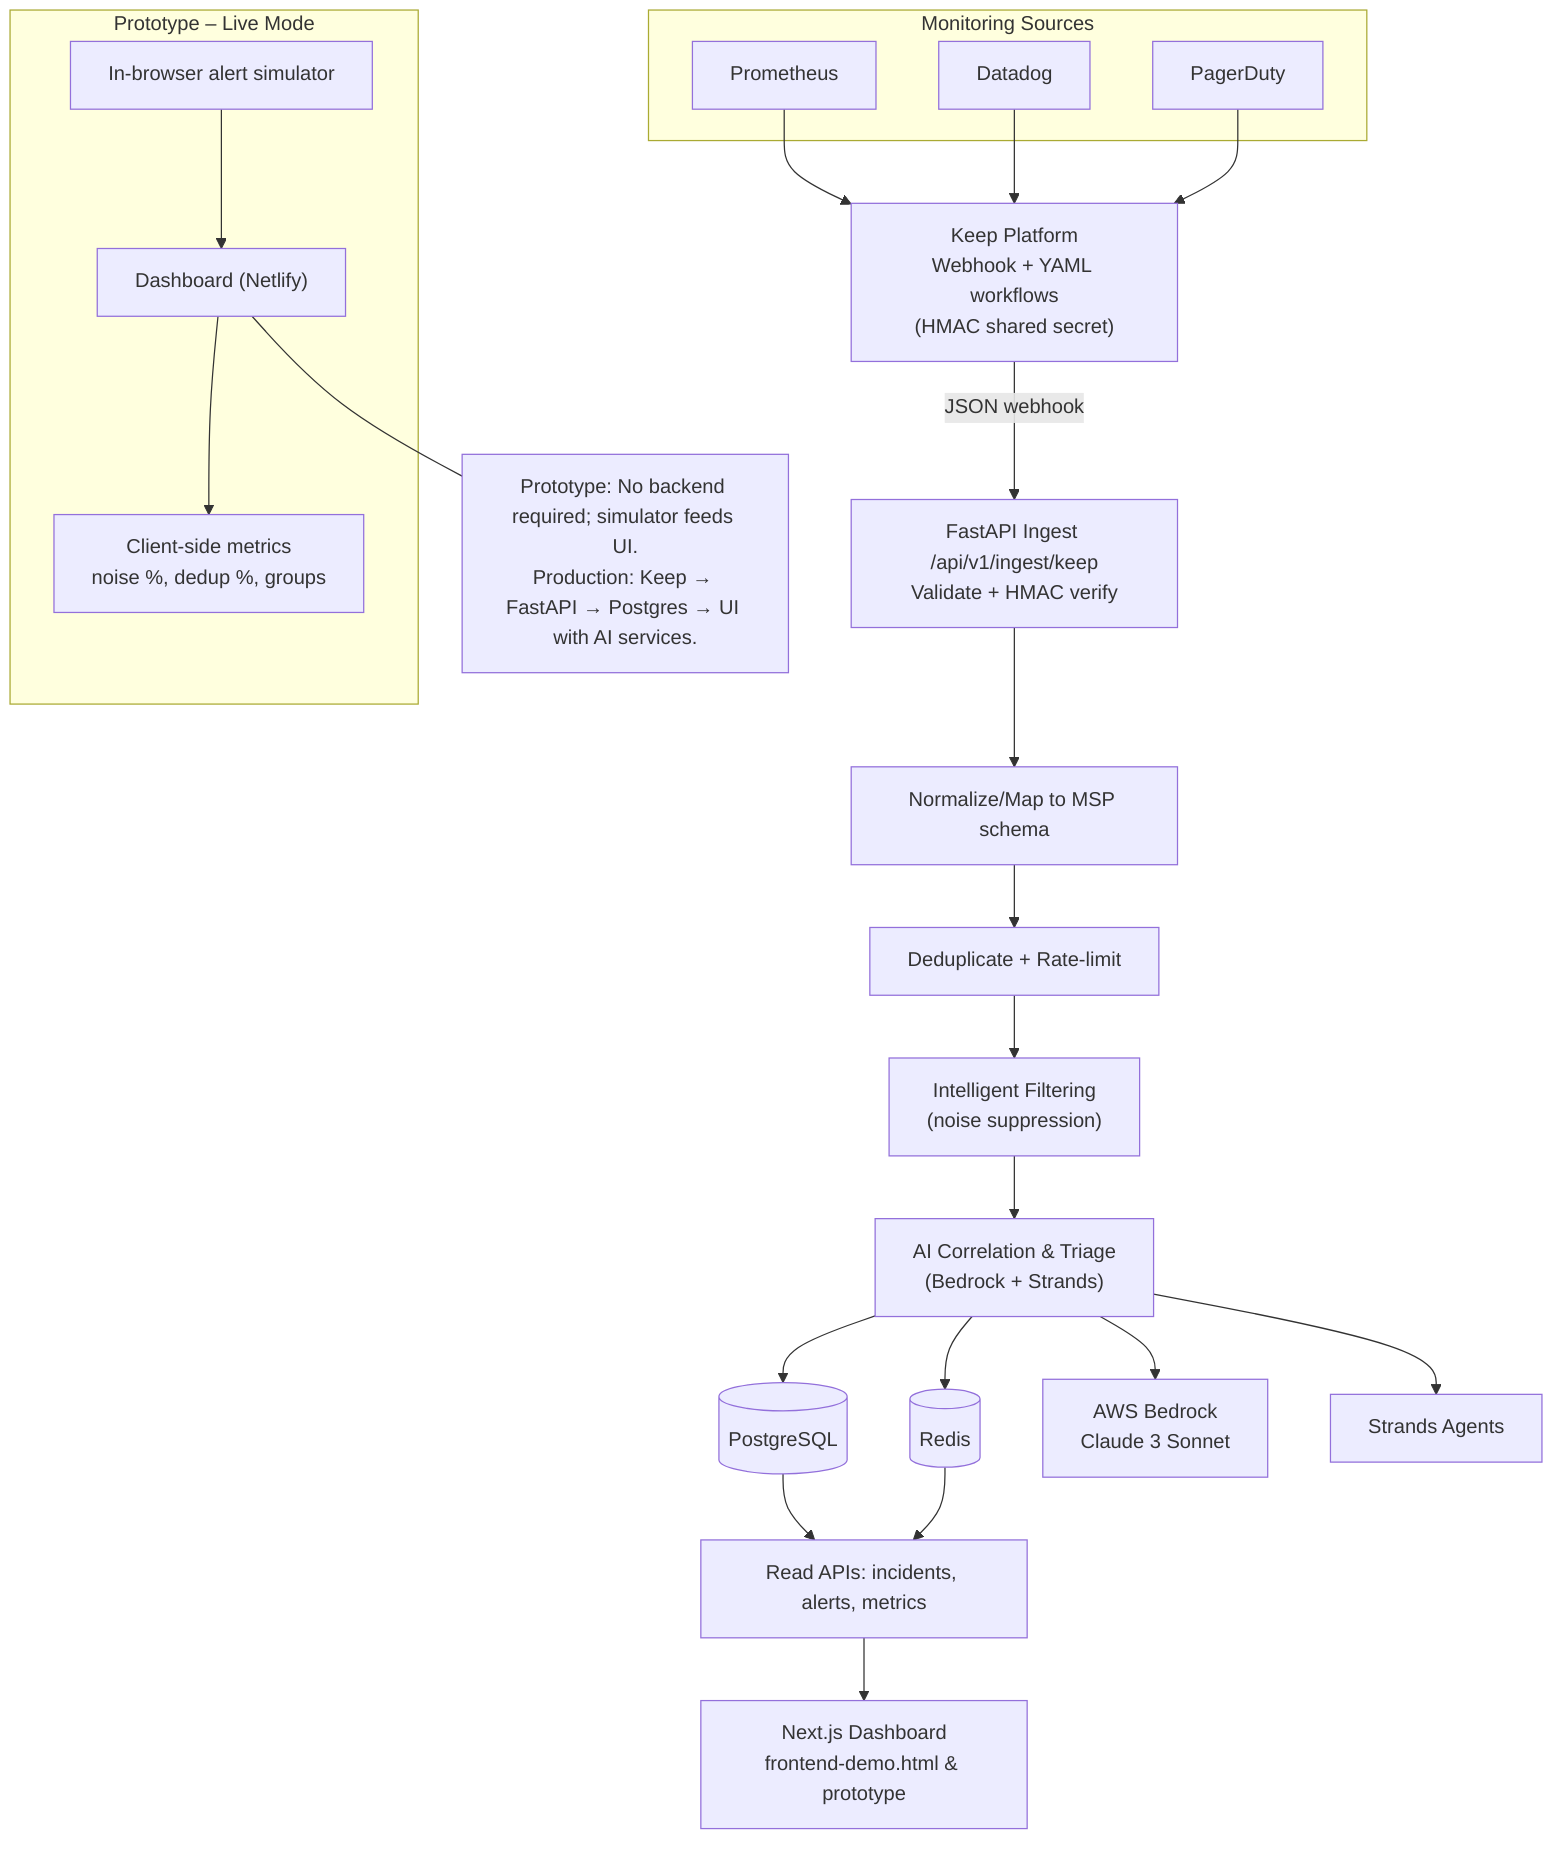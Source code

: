 %% MSP Alert Intelligence – End-to-End Data Flow (Mermaid)
%% Shows Prototype (Live Mode) and Production paths

flowchart TB
  %% Sources
  subgraph SOURCES[Monitoring Sources]
    PROM[Prometheus]
    DD[Datadog]
    PD[PagerDuty]
  end

  %% Keep layer
  KEEP["Keep Platform<br/>Webhook + YAML workflows<br/>(HMAC shared secret)"]
  PROM --> KEEP
  DD --> KEEP
  PD --> KEEP

  %% Ingest
  ING["FastAPI Ingest /api/v1/ingest/keep<br/>Validate + HMAC verify"]
  KEEP -->|JSON webhook| ING

  %% Processing
  MAP[Normalize/Map to MSP schema]
  DEDUP[Deduplicate + Rate-limit]
  FILTER["Intelligent Filtering<br/>(noise suppression)"]
  CORR["AI Correlation & Triage<br/>(Bedrock + Strands)"]
  DB[(PostgreSQL)]
  CACHE[(Redis)]

  ING --> MAP --> DEDUP --> FILTER --> CORR --> DB
  CORR --> CACHE

  %% AI services
  BEDROCK[AWS Bedrock\nClaude 3 Sonnet]
  STRANDS[Strands Agents]
  CORR --> BEDROCK
  CORR --> STRANDS

  %% Delivery to UI
  API["Read APIs: incidents, alerts, metrics"]
  DB --> API
  CACHE --> API
  UI["Next.js Dashboard<br/>frontend-demo.html & prototype"]
  API --> UI

  %% Prototype path (Live Mode)
  subgraph PROTO[Prototype – Live Mode]
    SIM[In-browser alert simulator]
    UI2["Dashboard (Netlify)"]
    METRICS["Client-side metrics<br/>noise %, dedup %, groups"]
  end
  SIM --> UI2 --> METRICS

  %% Notes
  noteP["Prototype: No backend required; simulator feeds UI.<br/>Production: Keep → FastAPI → Postgres → UI with AI services."]
  UI2 --- noteP